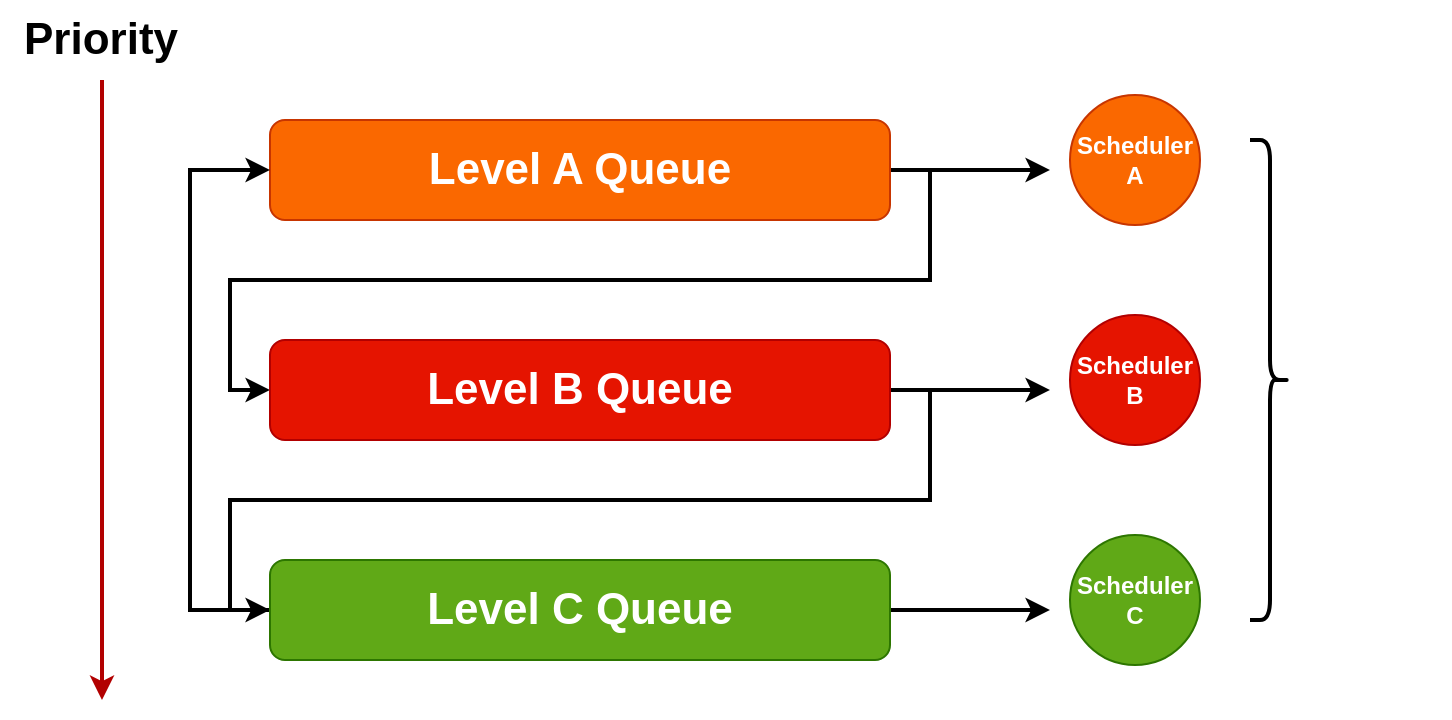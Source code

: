 <mxfile version="20.2.0" type="github">
  <diagram id="TU3C9rA9yKXDdmbY8yXn" name="第 1 页">
    <mxGraphModel dx="792" dy="625" grid="1" gridSize="10" guides="1" tooltips="1" connect="1" arrows="1" fold="1" page="1" pageScale="1" pageWidth="827" pageHeight="1169" math="0" shadow="0">
      <root>
        <mxCell id="0" />
        <mxCell id="1" parent="0" />
        <mxCell id="WW7-bAp97DxXTBkDJd1--11" style="edgeStyle=orthogonalEdgeStyle;rounded=0;orthogonalLoop=1;jettySize=auto;html=1;fontSize=22;fontColor=#FFFFFF;strokeWidth=2;" edge="1" parent="1" source="WW7-bAp97DxXTBkDJd1--1">
          <mxGeometry relative="1" as="geometry">
            <mxPoint x="610" y="215" as="targetPoint" />
          </mxGeometry>
        </mxCell>
        <mxCell id="WW7-bAp97DxXTBkDJd1--12" style="edgeStyle=orthogonalEdgeStyle;rounded=0;orthogonalLoop=1;jettySize=auto;html=1;exitX=1;exitY=0.5;exitDx=0;exitDy=0;entryX=0;entryY=0.5;entryDx=0;entryDy=0;fontSize=22;fontColor=#FFFFFF;strokeWidth=2;" edge="1" parent="1" source="WW7-bAp97DxXTBkDJd1--1" target="WW7-bAp97DxXTBkDJd1--2">
          <mxGeometry relative="1" as="geometry" />
        </mxCell>
        <mxCell id="WW7-bAp97DxXTBkDJd1--1" value="&lt;b style=&quot;color: rgb(255, 255, 255); font-size: 22px;&quot;&gt;Level A Queue&lt;/b&gt;" style="rounded=1;whiteSpace=wrap;html=1;fillColor=#fa6800;strokeColor=#C73500;fontColor=#000000;" vertex="1" parent="1">
          <mxGeometry x="220" y="190" width="310" height="50" as="geometry" />
        </mxCell>
        <mxCell id="WW7-bAp97DxXTBkDJd1--13" style="edgeStyle=orthogonalEdgeStyle;rounded=0;orthogonalLoop=1;jettySize=auto;html=1;fontSize=22;fontColor=#FFFFFF;strokeWidth=2;" edge="1" parent="1" source="WW7-bAp97DxXTBkDJd1--2">
          <mxGeometry relative="1" as="geometry">
            <mxPoint x="610" y="325" as="targetPoint" />
          </mxGeometry>
        </mxCell>
        <mxCell id="WW7-bAp97DxXTBkDJd1--16" style="edgeStyle=orthogonalEdgeStyle;rounded=0;orthogonalLoop=1;jettySize=auto;html=1;entryX=0;entryY=0.5;entryDx=0;entryDy=0;fontSize=22;fontColor=#FFFFFF;strokeWidth=2;" edge="1" parent="1" source="WW7-bAp97DxXTBkDJd1--2" target="WW7-bAp97DxXTBkDJd1--3">
          <mxGeometry relative="1" as="geometry">
            <Array as="points">
              <mxPoint x="550" y="325" />
              <mxPoint x="550" y="380" />
              <mxPoint x="200" y="380" />
              <mxPoint x="200" y="435" />
            </Array>
          </mxGeometry>
        </mxCell>
        <mxCell id="WW7-bAp97DxXTBkDJd1--2" value="&lt;b style=&quot;font-size: 22px;&quot;&gt;Level B Queue&lt;/b&gt;" style="rounded=1;whiteSpace=wrap;html=1;fillColor=#e51400;strokeColor=#B20000;fontColor=#ffffff;" vertex="1" parent="1">
          <mxGeometry x="220" y="300" width="310" height="50" as="geometry" />
        </mxCell>
        <mxCell id="WW7-bAp97DxXTBkDJd1--15" style="edgeStyle=orthogonalEdgeStyle;rounded=0;orthogonalLoop=1;jettySize=auto;html=1;fontSize=22;fontColor=#FFFFFF;strokeWidth=2;" edge="1" parent="1" source="WW7-bAp97DxXTBkDJd1--3">
          <mxGeometry relative="1" as="geometry">
            <mxPoint x="610" y="435" as="targetPoint" />
          </mxGeometry>
        </mxCell>
        <mxCell id="WW7-bAp97DxXTBkDJd1--17" style="edgeStyle=orthogonalEdgeStyle;rounded=0;orthogonalLoop=1;jettySize=auto;html=1;entryX=0;entryY=0.5;entryDx=0;entryDy=0;fontSize=22;fontColor=#FFFFFF;strokeWidth=2;" edge="1" parent="1" source="WW7-bAp97DxXTBkDJd1--3" target="WW7-bAp97DxXTBkDJd1--1">
          <mxGeometry relative="1" as="geometry">
            <Array as="points">
              <mxPoint x="180" y="435" />
              <mxPoint x="180" y="215" />
            </Array>
          </mxGeometry>
        </mxCell>
        <mxCell id="WW7-bAp97DxXTBkDJd1--3" value="&lt;b style=&quot;font-size: 22px;&quot;&gt;Level C Queue&lt;/b&gt;" style="rounded=1;whiteSpace=wrap;html=1;fillColor=#60a917;strokeColor=#2D7600;fontColor=#ffffff;" vertex="1" parent="1">
          <mxGeometry x="220" y="410" width="310" height="50" as="geometry" />
        </mxCell>
        <mxCell id="WW7-bAp97DxXTBkDJd1--4" value="&lt;b style=&quot;&quot;&gt;&lt;font color=&quot;#ffffff&quot;&gt;Scheduler&lt;br&gt;A&lt;/font&gt;&lt;/b&gt;" style="ellipse;whiteSpace=wrap;html=1;aspect=fixed;fillColor=#fa6800;fontColor=#000000;strokeColor=#C73500;" vertex="1" parent="1">
          <mxGeometry x="620" y="177.5" width="65" height="65" as="geometry" />
        </mxCell>
        <mxCell id="WW7-bAp97DxXTBkDJd1--7" value="&lt;b style=&quot;&quot;&gt;Scheduler&lt;br&gt;B&lt;br&gt;&lt;/b&gt;" style="ellipse;whiteSpace=wrap;html=1;aspect=fixed;fillColor=#e51400;fontColor=#ffffff;strokeColor=#B20000;" vertex="1" parent="1">
          <mxGeometry x="620" y="287.5" width="65" height="65" as="geometry" />
        </mxCell>
        <mxCell id="WW7-bAp97DxXTBkDJd1--8" value="&lt;b style=&quot;&quot;&gt;Scheduler&lt;br&gt;C&lt;br&gt;&lt;/b&gt;" style="ellipse;whiteSpace=wrap;html=1;aspect=fixed;fillColor=#60a917;fontColor=#ffffff;strokeColor=#2D7600;" vertex="1" parent="1">
          <mxGeometry x="620" y="397.5" width="65" height="65" as="geometry" />
        </mxCell>
        <mxCell id="WW7-bAp97DxXTBkDJd1--9" value="" style="shape=image;html=1;verticalAlign=top;verticalLabelPosition=bottom;labelBackgroundColor=#ffffff;imageAspect=0;aspect=fixed;image=https://cdn0.iconfinder.com/data/icons/phosphor-light-vol-2/256/cpu-light-128.png;fontSize=12;fontColor=#FFFFFF;strokeWidth=1;imageBackground=none;sketch=0;" vertex="1" parent="1">
          <mxGeometry x="740" y="285" width="70" height="70" as="geometry" />
        </mxCell>
        <mxCell id="WW7-bAp97DxXTBkDJd1--10" value="" style="shape=curlyBracket;whiteSpace=wrap;html=1;rounded=1;flipH=1;fontSize=12;fontColor=#FFFFFF;strokeWidth=2;" vertex="1" parent="1">
          <mxGeometry x="710" y="200" width="20" height="240" as="geometry" />
        </mxCell>
        <mxCell id="WW7-bAp97DxXTBkDJd1--18" value="" style="endArrow=classic;html=1;rounded=0;fontSize=22;fontColor=#FFFFFF;strokeWidth=2;fillColor=#e51400;strokeColor=#B20000;" edge="1" parent="1">
          <mxGeometry width="50" height="50" relative="1" as="geometry">
            <mxPoint x="136" y="170" as="sourcePoint" />
            <mxPoint x="136" y="480" as="targetPoint" />
          </mxGeometry>
        </mxCell>
        <mxCell id="WW7-bAp97DxXTBkDJd1--20" value="&lt;b&gt;Priority&lt;/b&gt;" style="text;html=1;align=center;verticalAlign=middle;resizable=0;points=[];autosize=1;strokeColor=none;fillColor=none;fontSize=22;fontColor=#000000;" vertex="1" parent="1">
          <mxGeometry x="85" y="130" width="100" height="40" as="geometry" />
        </mxCell>
      </root>
    </mxGraphModel>
  </diagram>
</mxfile>
